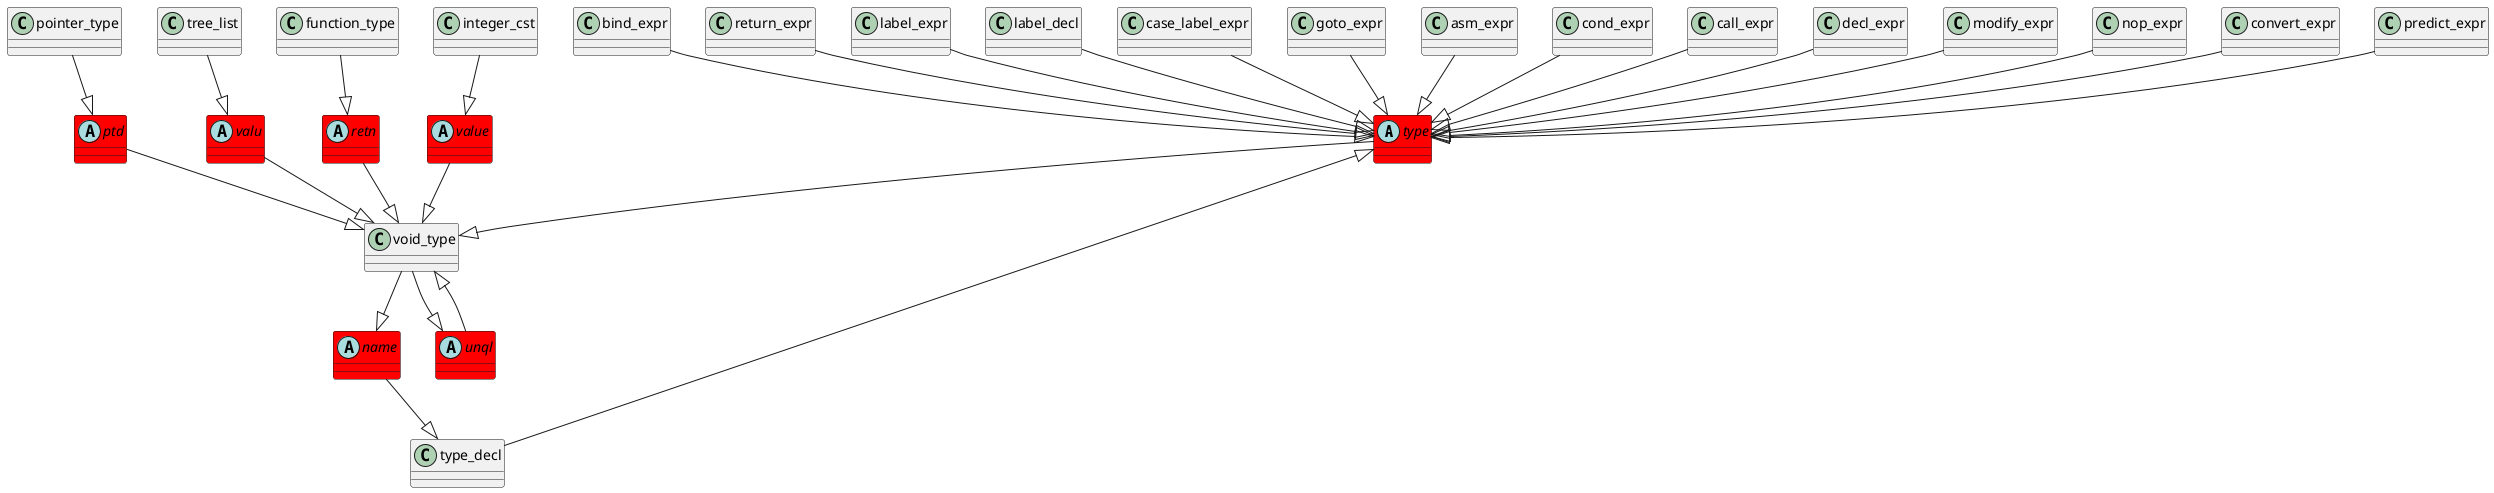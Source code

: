 @startuml
abstract class	type	 #red	
type	 --|> 	void_type	
type_decl	 --|> 	type	
abstract class	name	 #red	
name	 --|> 	type_decl	
void_type	 --|> 	name	
abstract class	ptd	 #red	
ptd	 --|> 	void_type	
pointer_type	 --|> 	ptd	
abstract class	valu	 #red	
valu	 --|> 	void_type	
tree_list	 --|> 	valu	
bind_expr	 --|> 	type	
return_expr	 --|> 	type	
abstract class	retn	 #red	
retn	 --|> 	void_type	
function_type	 --|> 	retn	
abstract class	unql	 #red	
unql	 --|> 	void_type	
void_type	 --|> 	unql	
label_expr	 --|> 	type	
label_decl	 --|> 	type	
case_label_expr	 --|> 	type	
goto_expr	 --|> 	type	
asm_expr	 --|> 	type	
cond_expr	 --|> 	type	
call_expr	 --|> 	type	
decl_expr	 --|> 	type	
modify_expr	 --|> 	type	
nop_expr	 --|> 	type	
abstract class	value	 #red	
value	 --|> 	void_type	
integer_cst	 --|> 	value	
convert_expr	 --|> 	type	
predict_expr	 --|> 	type	
@enduml
